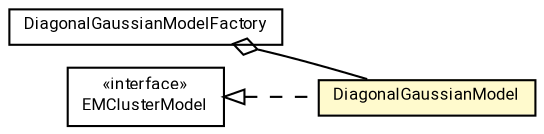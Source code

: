 #!/usr/local/bin/dot
#
# Class diagram 
# Generated by UMLGraph version R5_7_2-60-g0e99a6 (http://www.spinellis.gr/umlgraph/)
#

digraph G {
	graph [fontnames="svg"]
	edge [fontname="Roboto",fontsize=7,labelfontname="Roboto",labelfontsize=7,color="black"];
	node [fontname="Roboto",fontcolor="black",fontsize=8,shape=plaintext,margin=0,width=0,height=0];
	nodesep=0.15;
	ranksep=0.25;
	rankdir=LR;
	// de.lmu.ifi.dbs.elki.algorithm.clustering.em.DiagonalGaussianModelFactory<V extends de.lmu.ifi.dbs.elki.data.NumberVector>
	c3312307 [label=<<table title="de.lmu.ifi.dbs.elki.algorithm.clustering.em.DiagonalGaussianModelFactory" border="0" cellborder="1" cellspacing="0" cellpadding="2" href="DiagonalGaussianModelFactory.html" target="_parent">
		<tr><td><table border="0" cellspacing="0" cellpadding="1">
		<tr><td align="center" balign="center"> <font face="Roboto">DiagonalGaussianModelFactory</font> </td></tr>
		</table></td></tr>
		</table>>, URL="DiagonalGaussianModelFactory.html"];
	// de.lmu.ifi.dbs.elki.algorithm.clustering.em.EMClusterModel<M extends de.lmu.ifi.dbs.elki.data.model.MeanModel>
	c3312318 [label=<<table title="de.lmu.ifi.dbs.elki.algorithm.clustering.em.EMClusterModel" border="0" cellborder="1" cellspacing="0" cellpadding="2" href="EMClusterModel.html" target="_parent">
		<tr><td><table border="0" cellspacing="0" cellpadding="1">
		<tr><td align="center" balign="center"> &#171;interface&#187; </td></tr>
		<tr><td align="center" balign="center"> <font face="Roboto">EMClusterModel</font> </td></tr>
		</table></td></tr>
		</table>>, URL="EMClusterModel.html"];
	// de.lmu.ifi.dbs.elki.algorithm.clustering.em.DiagonalGaussianModel
	c3312319 [label=<<table title="de.lmu.ifi.dbs.elki.algorithm.clustering.em.DiagonalGaussianModel" border="0" cellborder="1" cellspacing="0" cellpadding="2" bgcolor="lemonChiffon" href="DiagonalGaussianModel.html" target="_parent">
		<tr><td><table border="0" cellspacing="0" cellpadding="1">
		<tr><td align="center" balign="center"> <font face="Roboto">DiagonalGaussianModel</font> </td></tr>
		</table></td></tr>
		</table>>, URL="DiagonalGaussianModel.html"];
	// de.lmu.ifi.dbs.elki.algorithm.clustering.em.DiagonalGaussianModelFactory<V extends de.lmu.ifi.dbs.elki.data.NumberVector> has de.lmu.ifi.dbs.elki.algorithm.clustering.em.DiagonalGaussianModel
	c3312307 -> c3312319 [arrowhead=none,arrowtail=ediamond,dir=back,weight=4];
	// de.lmu.ifi.dbs.elki.algorithm.clustering.em.DiagonalGaussianModel implements de.lmu.ifi.dbs.elki.algorithm.clustering.em.EMClusterModel<M extends de.lmu.ifi.dbs.elki.data.model.MeanModel>
	c3312318 -> c3312319 [arrowtail=empty,style=dashed,dir=back,weight=9];
}

